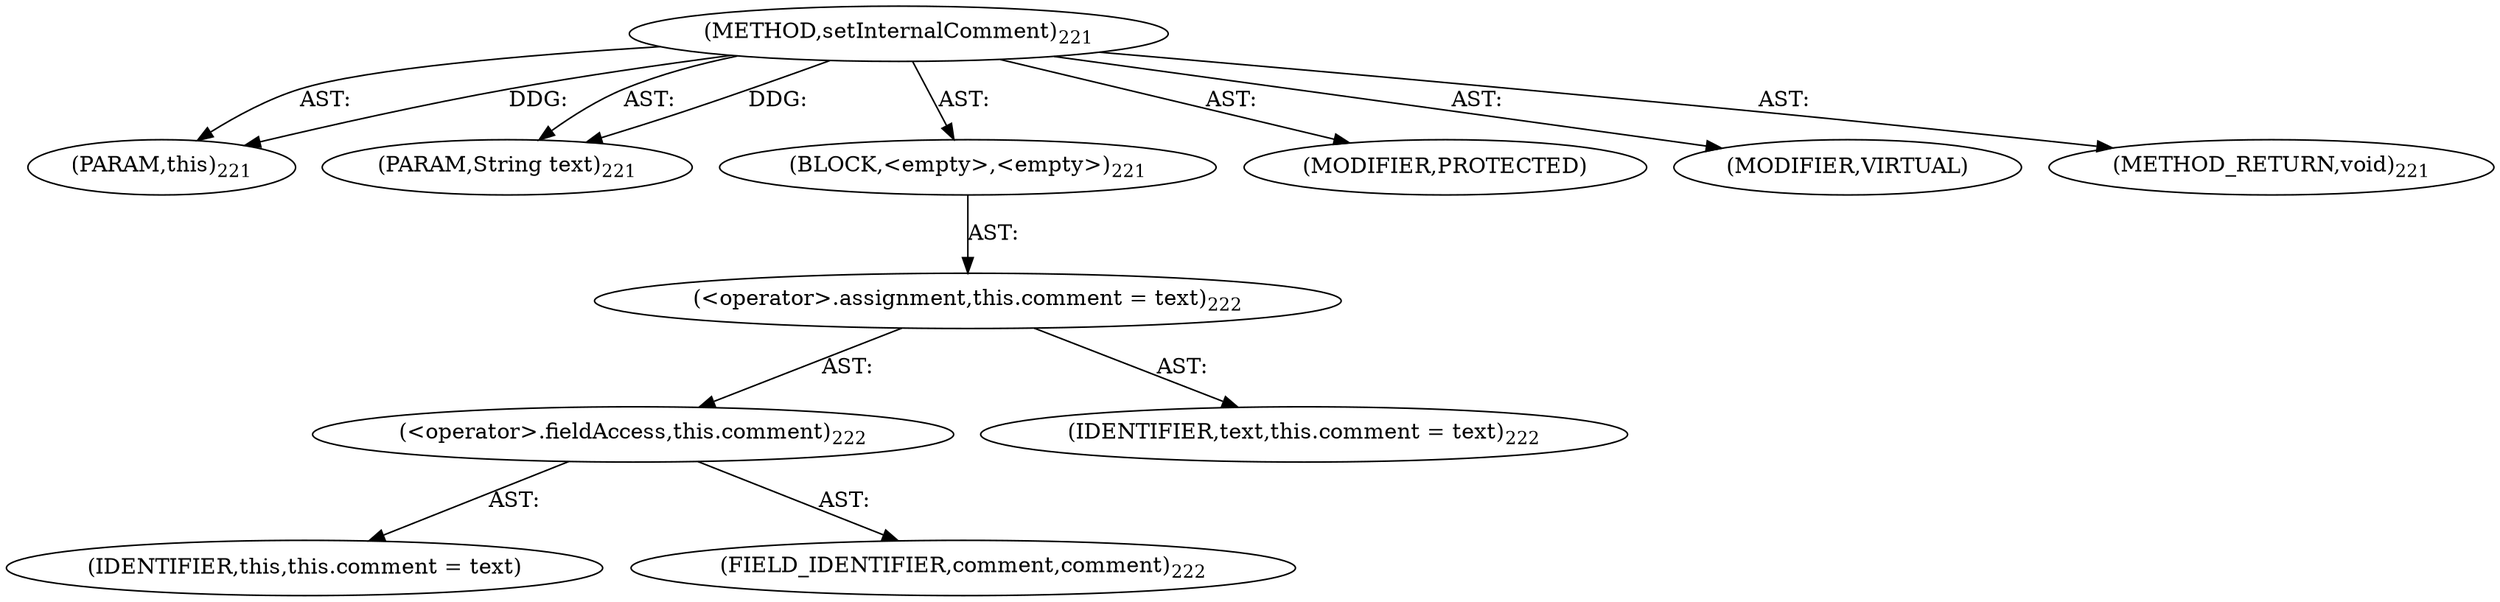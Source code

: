 digraph "setInternalComment" {  
"111669149709" [label = <(METHOD,setInternalComment)<SUB>221</SUB>> ]
"115964117023" [label = <(PARAM,this)<SUB>221</SUB>> ]
"115964117024" [label = <(PARAM,String text)<SUB>221</SUB>> ]
"25769803791" [label = <(BLOCK,&lt;empty&gt;,&lt;empty&gt;)<SUB>221</SUB>> ]
"30064771106" [label = <(&lt;operator&gt;.assignment,this.comment = text)<SUB>222</SUB>> ]
"30064771107" [label = <(&lt;operator&gt;.fieldAccess,this.comment)<SUB>222</SUB>> ]
"68719476800" [label = <(IDENTIFIER,this,this.comment = text)> ]
"55834574864" [label = <(FIELD_IDENTIFIER,comment,comment)<SUB>222</SUB>> ]
"68719476801" [label = <(IDENTIFIER,text,this.comment = text)<SUB>222</SUB>> ]
"133143986219" [label = <(MODIFIER,PROTECTED)> ]
"133143986220" [label = <(MODIFIER,VIRTUAL)> ]
"128849018893" [label = <(METHOD_RETURN,void)<SUB>221</SUB>> ]
  "111669149709" -> "115964117023"  [ label = "AST: "] 
  "111669149709" -> "115964117024"  [ label = "AST: "] 
  "111669149709" -> "25769803791"  [ label = "AST: "] 
  "111669149709" -> "133143986219"  [ label = "AST: "] 
  "111669149709" -> "133143986220"  [ label = "AST: "] 
  "111669149709" -> "128849018893"  [ label = "AST: "] 
  "25769803791" -> "30064771106"  [ label = "AST: "] 
  "30064771106" -> "30064771107"  [ label = "AST: "] 
  "30064771106" -> "68719476801"  [ label = "AST: "] 
  "30064771107" -> "68719476800"  [ label = "AST: "] 
  "30064771107" -> "55834574864"  [ label = "AST: "] 
  "111669149709" -> "115964117023"  [ label = "DDG: "] 
  "111669149709" -> "115964117024"  [ label = "DDG: "] 
}
